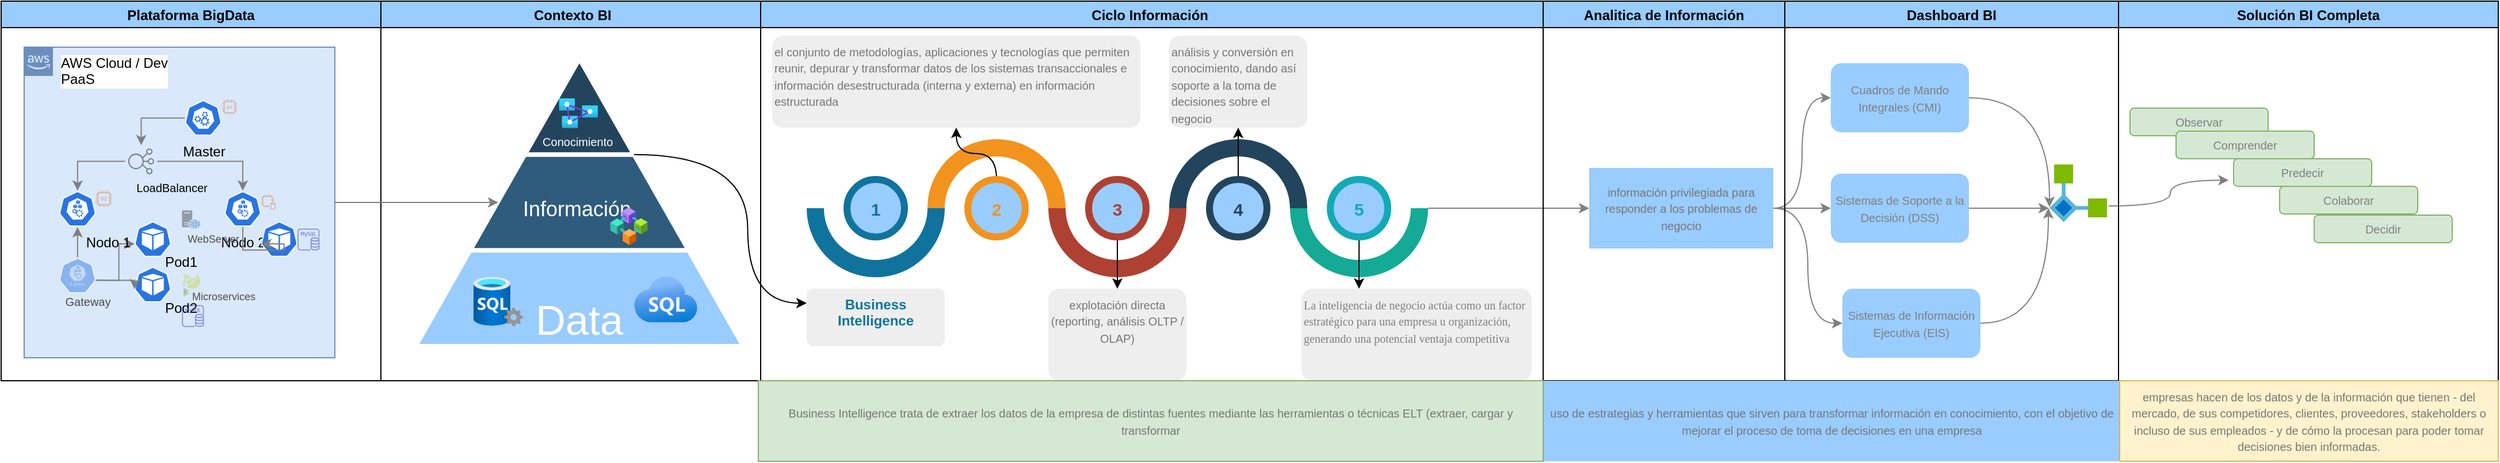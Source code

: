 <mxfile version="14.9.7" type="github">
  <diagram id="idzeipB2ZESW2gfNCK-s" name="Page-1">
    <mxGraphModel dx="2081" dy="564" grid="0" gridSize="10" guides="1" tooltips="1" connect="1" arrows="1" fold="1" page="1" pageScale="1" pageWidth="850" pageHeight="1100" math="0" shadow="0">
      <root>
        <mxCell id="0" />
        <mxCell id="1" parent="0" />
        <mxCell id="_9sOg1S1v-uvskMb3Ub2-10" value="" style="group" vertex="1" connectable="0" parent="1">
          <mxGeometry x="-170" y="620" width="285" height="250" as="geometry" />
        </mxCell>
        <mxCell id="_9sOg1S1v-uvskMb3Ub2-5" value="&lt;br&gt;&lt;br&gt;&lt;br&gt;&lt;br&gt;&lt;br&gt;&lt;br&gt;&lt;br&gt;&lt;br&gt;&lt;br&gt;&lt;br&gt;&lt;br&gt;&lt;br&gt;&lt;br&gt;&lt;br&gt;&lt;br&gt;&lt;br&gt;&lt;br&gt;&lt;font style=&quot;font-size: 36px&quot;&gt;Data&lt;/font&gt;" style="triangle;direction=north;html=1;strokeWidth=4;strokeColor=#ffffff;shadow=0;fontSize=10;fontColor=#FFFFFF;align=center;fontStyle=0;whiteSpace=wrap;spacing=10;fillColor=#99CCFF;" vertex="1" parent="_9sOg1S1v-uvskMb3Ub2-10">
          <mxGeometry width="285" height="250.0" as="geometry" />
        </mxCell>
        <mxCell id="_9sOg1S1v-uvskMb3Ub2-6" value="&lt;br&gt;&lt;br&gt;&lt;br&gt;&lt;br&gt;&lt;br&gt;&lt;br&gt;&lt;br&gt;&lt;br&gt;&lt;font style=&quot;font-size: 18px&quot;&gt;Información&amp;nbsp;&lt;/font&gt;" style="triangle;direction=north;html=1;strokeWidth=4;fillColor=#2F5B7C;strokeColor=#ffffff;shadow=0;fontSize=10;fontColor=#FFFFFF;align=center;fontStyle=0;whiteSpace=wrap;spacing=10;" vertex="1" parent="_9sOg1S1v-uvskMb3Ub2-10">
          <mxGeometry x="47.5" width="190.0" height="166.667" as="geometry" />
        </mxCell>
        <mxCell id="_9sOg1S1v-uvskMb3Ub2-7" value="&lt;br&gt;&lt;br&gt;&lt;br&gt;&lt;br&gt;&lt;br&gt;Conocimiento&amp;nbsp;" style="triangle;direction=north;html=1;strokeWidth=4;fillColor=#23445D;strokeColor=#ffffff;shadow=0;fontSize=10;fontColor=#FFFFFF;align=center;fontStyle=0;whiteSpace=wrap;spacing=10;" vertex="1" parent="_9sOg1S1v-uvskMb3Ub2-10">
          <mxGeometry x="95.0" width="95.0" height="83.333" as="geometry" />
        </mxCell>
        <mxCell id="_9sOg1S1v-uvskMb3Ub2-11" value="" style="aspect=fixed;html=1;points=[];align=center;image;fontSize=12;image=img/lib/azure2/databases/SQL_Server.svg;" vertex="1" parent="_9sOg1S1v-uvskMb3Ub2-10">
          <mxGeometry x="50.472" y="189.655" width="43.103" height="43.103" as="geometry" />
        </mxCell>
        <mxCell id="_9sOg1S1v-uvskMb3Ub2-12" value="" style="aspect=fixed;html=1;points=[];align=center;image;fontSize=12;image=img/lib/azure2/databases/Azure_SQL.svg;" vertex="1" parent="_9sOg1S1v-uvskMb3Ub2-10">
          <mxGeometry x="189.997" y="189.655" width="55.172" height="39.655" as="geometry" />
        </mxCell>
        <mxCell id="_9sOg1S1v-uvskMb3Ub2-13" value="" style="aspect=fixed;html=1;points=[];align=center;image;fontSize=12;image=img/lib/azure2/analytics/Analysis_Services.svg;fillColor=#99CCFF;" vertex="1" parent="_9sOg1S1v-uvskMb3Ub2-10">
          <mxGeometry x="124.688" y="34.483" width="33.948" height="25.862" as="geometry" />
        </mxCell>
        <mxCell id="_9sOg1S1v-uvskMb3Ub2-14" value="" style="aspect=fixed;html=1;points=[];align=center;image;fontSize=12;image=img/lib/azure2/blockchain/Consortium.svg;fillColor=#99CCFF;" vertex="1" parent="_9sOg1S1v-uvskMb3Ub2-10">
          <mxGeometry x="169.219" y="129.31" width="32.759" height="32.759" as="geometry" />
        </mxCell>
        <mxCell id="_9sOg1S1v-uvskMb3Ub2-47" value="" style="verticalLabelPosition=bottom;verticalAlign=top;html=1;shape=mxgraph.basic.partConcEllipse;startAngle=0.25;endAngle=0.75;arcWidth=0.25;fillColor=#10739E;strokeColor=none;" vertex="1" parent="1">
          <mxGeometry x="170" y="690" width="120" height="120" as="geometry" />
        </mxCell>
        <mxCell id="_9sOg1S1v-uvskMb3Ub2-48" value="" style="verticalLabelPosition=bottom;verticalAlign=top;html=1;shape=mxgraph.basic.partConcEllipse;startAngle=0.75;endAngle=0.25;arcWidth=0.25;fillColor=#F2931E;strokeColor=none;" vertex="1" parent="1">
          <mxGeometry x="275" y="690" width="120" height="120" as="geometry" />
        </mxCell>
        <mxCell id="_9sOg1S1v-uvskMb3Ub2-49" value="" style="verticalLabelPosition=bottom;verticalAlign=top;html=1;shape=mxgraph.basic.partConcEllipse;startAngle=0.25;endAngle=0.75;arcWidth=0.25;fillColor=#AE4132;strokeColor=none;" vertex="1" parent="1">
          <mxGeometry x="380" y="690" width="120" height="120" as="geometry" />
        </mxCell>
        <mxCell id="_9sOg1S1v-uvskMb3Ub2-50" value="" style="verticalLabelPosition=bottom;verticalAlign=top;html=1;shape=mxgraph.basic.partConcEllipse;startAngle=0.75;endAngle=0.25;arcWidth=0.25;fillColor=#23445D;strokeColor=none;" vertex="1" parent="1">
          <mxGeometry x="485" y="690" width="120" height="120" as="geometry" />
        </mxCell>
        <mxCell id="_9sOg1S1v-uvskMb3Ub2-83" style="edgeStyle=orthogonalEdgeStyle;curved=1;rounded=0;orthogonalLoop=1;jettySize=auto;html=1;entryX=0;entryY=0.5;entryDx=0;entryDy=0;strokeColor=#808080;" edge="1" parent="1" source="_9sOg1S1v-uvskMb3Ub2-51" target="_9sOg1S1v-uvskMb3Ub2-82">
          <mxGeometry relative="1" as="geometry" />
        </mxCell>
        <mxCell id="_9sOg1S1v-uvskMb3Ub2-51" value="" style="verticalLabelPosition=bottom;verticalAlign=top;html=1;shape=mxgraph.basic.partConcEllipse;startAngle=0.25;endAngle=0.75;arcWidth=0.25;fillColor=#15AA96;strokeColor=none;" vertex="1" parent="1">
          <mxGeometry x="590" y="690" width="120" height="120" as="geometry" />
        </mxCell>
        <mxCell id="_9sOg1S1v-uvskMb3Ub2-52" value="1" style="shape=ellipse;strokeWidth=6;strokeColor=#10739E;fontSize=15;html=0;fontStyle=1;fontColor=#10739E;fillColor=#99CCFF;" vertex="1" parent="1">
          <mxGeometry x="205" y="725" width="50" height="50" as="geometry" />
        </mxCell>
        <mxCell id="_9sOg1S1v-uvskMb3Ub2-62" style="edgeStyle=orthogonalEdgeStyle;rounded=0;orthogonalLoop=1;jettySize=auto;html=1;curved=1;" edge="1" parent="1" source="_9sOg1S1v-uvskMb3Ub2-53" target="_9sOg1S1v-uvskMb3Ub2-58">
          <mxGeometry relative="1" as="geometry" />
        </mxCell>
        <mxCell id="_9sOg1S1v-uvskMb3Ub2-53" value="2" style="shape=ellipse;strokeWidth=6;strokeColor=#F2931E;fontSize=15;html=0;fontStyle=1;fontColor=#F2931E;fillColor=#99CCFF;" vertex="1" parent="1">
          <mxGeometry x="310" y="725" width="50" height="50" as="geometry" />
        </mxCell>
        <mxCell id="_9sOg1S1v-uvskMb3Ub2-64" style="edgeStyle=orthogonalEdgeStyle;rounded=0;orthogonalLoop=1;jettySize=auto;html=1;curved=1;" edge="1" parent="1" source="_9sOg1S1v-uvskMb3Ub2-54" target="_9sOg1S1v-uvskMb3Ub2-59">
          <mxGeometry relative="1" as="geometry" />
        </mxCell>
        <mxCell id="_9sOg1S1v-uvskMb3Ub2-54" value="3" style="shape=ellipse;strokeWidth=6;strokeColor=#AE4132;fontSize=15;html=0;fontStyle=1;fontColor=#AE4132;fillColor=#99CCFF;" vertex="1" parent="1">
          <mxGeometry x="415" y="725" width="50" height="50" as="geometry" />
        </mxCell>
        <mxCell id="_9sOg1S1v-uvskMb3Ub2-63" style="edgeStyle=orthogonalEdgeStyle;rounded=0;orthogonalLoop=1;jettySize=auto;html=1;entryX=0.5;entryY=1;entryDx=0;entryDy=0;" edge="1" parent="1" source="_9sOg1S1v-uvskMb3Ub2-55" target="_9sOg1S1v-uvskMb3Ub2-60">
          <mxGeometry relative="1" as="geometry" />
        </mxCell>
        <mxCell id="_9sOg1S1v-uvskMb3Ub2-55" value="4" style="shape=ellipse;strokeWidth=6;strokeColor=#23445D;fontSize=15;html=0;fontStyle=1;fontColor=#23445D;fillColor=#99CCFF;" vertex="1" parent="1">
          <mxGeometry x="520" y="725" width="50" height="50" as="geometry" />
        </mxCell>
        <mxCell id="_9sOg1S1v-uvskMb3Ub2-65" style="edgeStyle=orthogonalEdgeStyle;rounded=0;orthogonalLoop=1;jettySize=auto;html=1;exitX=0.5;exitY=1;exitDx=0;exitDy=0;entryX=0.25;entryY=0;entryDx=0;entryDy=0;" edge="1" parent="1" source="_9sOg1S1v-uvskMb3Ub2-56" target="_9sOg1S1v-uvskMb3Ub2-61">
          <mxGeometry relative="1" as="geometry" />
        </mxCell>
        <mxCell id="_9sOg1S1v-uvskMb3Ub2-56" value="5" style="shape=ellipse;strokeWidth=6;strokeColor=#12AAB5;fontSize=15;html=0;fontStyle=1;fontColor=#12AAB5;fillColor=#99CCFF;" vertex="1" parent="1">
          <mxGeometry x="625" y="725" width="50" height="50" as="geometry" />
        </mxCell>
        <mxCell id="_9sOg1S1v-uvskMb3Ub2-57" value="&lt;font color=&quot;#10739e&quot;&gt;&lt;b&gt;Business Intelligence&lt;/b&gt;&lt;/font&gt;" style="rounded=1;strokeColor=none;fillColor=#EEEEEE;align=center;arcSize=12;verticalAlign=top;whiteSpace=wrap;html=1;fontSize=12;" vertex="1" parent="1">
          <mxGeometry x="170" y="820" width="120" height="50" as="geometry" />
        </mxCell>
        <mxCell id="_9sOg1S1v-uvskMb3Ub2-58" value="&lt;div&gt;&lt;font color=&quot;#777777&quot; face=&quot;verdana, arial&quot;&gt;&lt;span style=&quot;font-size: 10px&quot;&gt;el conjunto de metodologías, aplicaciones y tecnologías que permiten reunir, depurar y transformar datos de los sistemas transaccionales e información desestructurada (interna y externa) en información estructurada&lt;/span&gt;&lt;/font&gt;&lt;/div&gt;" style="rounded=1;strokeColor=none;fillColor=#EEEEEE;align=left;arcSize=12;verticalAlign=top;whiteSpace=wrap;html=1;fontSize=12;" vertex="1" parent="1">
          <mxGeometry x="140" y="600" width="320" height="80" as="geometry" />
        </mxCell>
        <mxCell id="_9sOg1S1v-uvskMb3Ub2-59" value="&lt;span style=&quot;color: rgb(119 , 119 , 119) ; font-family: &amp;#34;verdana&amp;#34; , &amp;#34;arial&amp;#34; ; text-align: justify&quot;&gt;&lt;font style=&quot;font-size: 10px&quot;&gt;explotación directa (reporting, análisis OLTP / OLAP)&lt;/font&gt;&lt;/span&gt;" style="rounded=1;strokeColor=none;fillColor=#EEEEEE;align=center;arcSize=12;verticalAlign=top;whiteSpace=wrap;html=1;fontSize=12;" vertex="1" parent="1">
          <mxGeometry x="380" y="820" width="120" height="80" as="geometry" />
        </mxCell>
        <mxCell id="_9sOg1S1v-uvskMb3Ub2-60" value="&lt;span style=&quot;color: rgb(119 , 119 , 119) ; font-family: &amp;#34;verdana&amp;#34; , &amp;#34;arial&amp;#34;&quot;&gt;&lt;font style=&quot;font-size: 10px&quot;&gt;análisis y conversión en conocimiento, dando así soporte a la toma de decisiones sobre el negocio&lt;/font&gt;&lt;/span&gt;" style="rounded=1;strokeColor=none;fillColor=#EEEEEE;align=left;arcSize=12;verticalAlign=top;whiteSpace=wrap;html=1;fontSize=12;" vertex="1" parent="1">
          <mxGeometry x="485" y="600" width="120" height="80" as="geometry" />
        </mxCell>
        <mxCell id="_9sOg1S1v-uvskMb3Ub2-61" value="&lt;font color=&quot;#808080&quot; style=&quot;font-size: 10px&quot; face=&quot;Verdana&quot;&gt;La inteligencia de negocio actúa como un factor estratégico para una empresa u organización, generando una potencial ventaja competitiva&lt;/font&gt;" style="rounded=1;strokeColor=none;fillColor=#EEEEEE;align=left;arcSize=12;verticalAlign=top;whiteSpace=wrap;html=1;fontSize=12;" vertex="1" parent="1">
          <mxGeometry x="600" y="820" width="200" height="80" as="geometry" />
        </mxCell>
        <mxCell id="_9sOg1S1v-uvskMb3Ub2-81" style="edgeStyle=orthogonalEdgeStyle;rounded=0;orthogonalLoop=1;jettySize=auto;html=1;entryX=0;entryY=0.25;entryDx=0;entryDy=0;curved=1;" edge="1" parent="1" source="_9sOg1S1v-uvskMb3Ub2-6" target="_9sOg1S1v-uvskMb3Ub2-57">
          <mxGeometry relative="1" as="geometry" />
        </mxCell>
        <mxCell id="_9sOg1S1v-uvskMb3Ub2-85" style="edgeStyle=orthogonalEdgeStyle;curved=1;rounded=0;orthogonalLoop=1;jettySize=auto;html=1;entryX=0;entryY=0.5;entryDx=0;entryDy=0;strokeColor=#808080;" edge="1" parent="1" source="_9sOg1S1v-uvskMb3Ub2-82" target="_9sOg1S1v-uvskMb3Ub2-84">
          <mxGeometry relative="1" as="geometry" />
        </mxCell>
        <mxCell id="_9sOg1S1v-uvskMb3Ub2-88" style="edgeStyle=orthogonalEdgeStyle;curved=1;rounded=0;orthogonalLoop=1;jettySize=auto;html=1;entryX=0;entryY=0.5;entryDx=0;entryDy=0;strokeColor=#808080;" edge="1" parent="1" source="_9sOg1S1v-uvskMb3Ub2-82" target="_9sOg1S1v-uvskMb3Ub2-86">
          <mxGeometry relative="1" as="geometry" />
        </mxCell>
        <mxCell id="_9sOg1S1v-uvskMb3Ub2-89" style="edgeStyle=orthogonalEdgeStyle;curved=1;rounded=0;orthogonalLoop=1;jettySize=auto;html=1;entryX=0;entryY=0.5;entryDx=0;entryDy=0;strokeColor=#808080;" edge="1" parent="1" source="_9sOg1S1v-uvskMb3Ub2-82" target="_9sOg1S1v-uvskMb3Ub2-87">
          <mxGeometry relative="1" as="geometry" />
        </mxCell>
        <mxCell id="_9sOg1S1v-uvskMb3Ub2-82" value="&lt;div&gt;&lt;span style=&quot;color: rgb(119 , 119 , 119) ; font-family: &amp;#34;verdana&amp;#34; , &amp;#34;arial&amp;#34;&quot;&gt;&lt;font style=&quot;font-size: 10px&quot;&gt;información privilegiada para responder a los problemas de negocio&lt;/font&gt;&lt;/span&gt;&lt;/div&gt;" style="rounded=0;whiteSpace=wrap;html=1;fillColor=#99CCFF;strokeColor=none;align=center;" vertex="1" parent="1">
          <mxGeometry x="850" y="715" width="160" height="70" as="geometry" />
        </mxCell>
        <mxCell id="_9sOg1S1v-uvskMb3Ub2-91" style="edgeStyle=orthogonalEdgeStyle;curved=1;rounded=0;orthogonalLoop=1;jettySize=auto;html=1;strokeColor=#808080;" edge="1" parent="1" source="_9sOg1S1v-uvskMb3Ub2-84">
          <mxGeometry relative="1" as="geometry">
            <mxPoint x="1250" y="749" as="targetPoint" />
          </mxGeometry>
        </mxCell>
        <mxCell id="_9sOg1S1v-uvskMb3Ub2-84" value="&lt;font color=&quot;#808080&quot;&gt;&lt;span style=&quot;font-size: 10px&quot;&gt;Cuadros de Mando Integrales (CMI)&lt;/span&gt;&lt;/font&gt;" style="rounded=1;whiteSpace=wrap;html=1;fillColor=#99CCFF;strokeColor=none;" vertex="1" parent="1">
          <mxGeometry x="1060" y="624" width="120" height="60" as="geometry" />
        </mxCell>
        <mxCell id="_9sOg1S1v-uvskMb3Ub2-93" style="edgeStyle=orthogonalEdgeStyle;curved=1;rounded=0;orthogonalLoop=1;jettySize=auto;html=1;strokeColor=#808080;entryX=-0.01;entryY=0.76;entryDx=0;entryDy=0;entryPerimeter=0;" edge="1" parent="1" source="_9sOg1S1v-uvskMb3Ub2-86" target="_9sOg1S1v-uvskMb3Ub2-100">
          <mxGeometry relative="1" as="geometry">
            <mxPoint x="1240" y="750" as="targetPoint" />
          </mxGeometry>
        </mxCell>
        <mxCell id="_9sOg1S1v-uvskMb3Ub2-86" value="&lt;font color=&quot;#808080&quot;&gt;&lt;span style=&quot;font-size: 10px&quot;&gt;Sistemas de Soporte a la Decisión (DSS)&lt;/span&gt;&lt;/font&gt;" style="rounded=1;whiteSpace=wrap;html=1;fillColor=#99CCFF;strokeColor=none;" vertex="1" parent="1">
          <mxGeometry x="1060" y="720" width="120" height="60" as="geometry" />
        </mxCell>
        <mxCell id="_9sOg1S1v-uvskMb3Ub2-92" style="edgeStyle=orthogonalEdgeStyle;curved=1;rounded=0;orthogonalLoop=1;jettySize=auto;html=1;strokeColor=#808080;" edge="1" parent="1" source="_9sOg1S1v-uvskMb3Ub2-87">
          <mxGeometry relative="1" as="geometry">
            <mxPoint x="1249" y="750" as="targetPoint" />
          </mxGeometry>
        </mxCell>
        <mxCell id="_9sOg1S1v-uvskMb3Ub2-87" value="&lt;font color=&quot;#808080&quot;&gt;&lt;span style=&quot;font-size: 10px&quot;&gt;Sistemas de Información Ejecutiva (EIS)&lt;/span&gt;&lt;/font&gt;" style="rounded=1;whiteSpace=wrap;html=1;fillColor=#99CCFF;strokeColor=none;" vertex="1" parent="1">
          <mxGeometry x="1070" y="820" width="120" height="60" as="geometry" />
        </mxCell>
        <mxCell id="_9sOg1S1v-uvskMb3Ub2-99" style="edgeStyle=orthogonalEdgeStyle;curved=1;rounded=0;orthogonalLoop=1;jettySize=auto;html=1;entryX=-0.036;entryY=0.778;entryDx=0;entryDy=0;entryPerimeter=0;strokeColor=#808080;exitX=1.03;exitY=0.72;exitDx=0;exitDy=0;exitPerimeter=0;" edge="1" parent="1" source="_9sOg1S1v-uvskMb3Ub2-100" target="_9sOg1S1v-uvskMb3Ub2-96">
          <mxGeometry relative="1" as="geometry">
            <mxPoint x="1315" y="745" as="sourcePoint" />
          </mxGeometry>
        </mxCell>
        <mxCell id="_9sOg1S1v-uvskMb3Ub2-94" value="&lt;font color=&quot;#808080&quot;&gt;&lt;span style=&quot;font-size: 10px&quot;&gt;Observar&lt;/span&gt;&lt;/font&gt;" style="rounded=1;whiteSpace=wrap;html=1;fillColor=#d5e8d4;strokeColor=#82b366;" vertex="1" parent="1">
          <mxGeometry x="1320" y="663" width="120" height="24" as="geometry" />
        </mxCell>
        <mxCell id="_9sOg1S1v-uvskMb3Ub2-95" value="&lt;font color=&quot;#808080&quot;&gt;&lt;span style=&quot;font-size: 10px&quot;&gt;Comprender&lt;/span&gt;&lt;/font&gt;" style="rounded=1;whiteSpace=wrap;html=1;fillColor=#d5e8d4;strokeColor=#82b366;" vertex="1" parent="1">
          <mxGeometry x="1360" y="683" width="120" height="24" as="geometry" />
        </mxCell>
        <mxCell id="_9sOg1S1v-uvskMb3Ub2-96" value="&lt;font color=&quot;#808080&quot;&gt;&lt;span style=&quot;font-size: 10px&quot;&gt;Predecir&lt;/span&gt;&lt;/font&gt;" style="rounded=1;whiteSpace=wrap;html=1;fillColor=#d5e8d4;strokeColor=#82b366;" vertex="1" parent="1">
          <mxGeometry x="1410" y="707" width="120" height="24" as="geometry" />
        </mxCell>
        <mxCell id="_9sOg1S1v-uvskMb3Ub2-97" value="&lt;font color=&quot;#808080&quot;&gt;&lt;span style=&quot;font-size: 10px&quot;&gt;Colaborar&lt;/span&gt;&lt;/font&gt;" style="rounded=1;whiteSpace=wrap;html=1;fillColor=#d5e8d4;strokeColor=#82b366;" vertex="1" parent="1">
          <mxGeometry x="1450" y="731" width="120" height="24" as="geometry" />
        </mxCell>
        <mxCell id="_9sOg1S1v-uvskMb3Ub2-98" value="&lt;font color=&quot;#808080&quot;&gt;&lt;span style=&quot;font-size: 10px&quot;&gt;Decidir&lt;/span&gt;&lt;/font&gt;" style="rounded=1;whiteSpace=wrap;html=1;fillColor=#d5e8d4;strokeColor=#82b366;" vertex="1" parent="1">
          <mxGeometry x="1480" y="756" width="120" height="24" as="geometry" />
        </mxCell>
        <mxCell id="_9sOg1S1v-uvskMb3Ub2-100" value="" style="aspect=fixed;html=1;points=[];align=center;image;fontSize=12;image=img/lib/mscae/Logic_Apps_Custom_Connector.svg;fillColor=#99CCFF;" vertex="1" parent="1">
          <mxGeometry x="1250" y="712" width="50" height="50" as="geometry" />
        </mxCell>
        <mxCell id="_9sOg1S1v-uvskMb3Ub2-102" value="Solución BI Completa" style="swimlane;fillColor=#99CCFF;" vertex="1" parent="1">
          <mxGeometry x="1310" y="570" width="330" height="330" as="geometry" />
        </mxCell>
        <mxCell id="_9sOg1S1v-uvskMb3Ub2-103" value="Dashboard BI" style="swimlane;fillColor=#99CCFF;" vertex="1" parent="1">
          <mxGeometry x="1020" y="570" width="290" height="330" as="geometry" />
        </mxCell>
        <mxCell id="_9sOg1S1v-uvskMb3Ub2-104" value="Analitica de Información" style="swimlane;fillColor=#99CCFF;" vertex="1" parent="1">
          <mxGeometry x="810" y="570" width="210" height="330" as="geometry" />
        </mxCell>
        <mxCell id="_9sOg1S1v-uvskMb3Ub2-105" value="Ciclo Información " style="swimlane;fillColor=#99CCFF;" vertex="1" parent="1">
          <mxGeometry x="130" y="570" width="680" height="330" as="geometry" />
        </mxCell>
        <mxCell id="_9sOg1S1v-uvskMb3Ub2-106" value=" Contexto BI" style="swimlane;fillColor=#99CCFF;" vertex="1" parent="1">
          <mxGeometry x="-200" y="570" width="330" height="330" as="geometry" />
        </mxCell>
        <mxCell id="_9sOg1S1v-uvskMb3Ub2-138" value="" style="group" vertex="1" connectable="0" parent="1">
          <mxGeometry x="-510" y="610" width="270" height="270" as="geometry" />
        </mxCell>
        <mxCell id="_9sOg1S1v-uvskMb3Ub2-108" value="AWS Cloud / Dev&lt;br&gt;PaaS" style="points=[[0,0],[0.25,0],[0.5,0],[0.75,0],[1,0],[1,0.25],[1,0.5],[1,0.75],[1,1],[0.75,1],[0.5,1],[0.25,1],[0,1],[0,0.75],[0,0.5],[0,0.25]];outlineConnect=0;html=1;whiteSpace=wrap;fontSize=12;fontStyle=0;shape=mxgraph.aws4.group;grIcon=mxgraph.aws4.group_aws_cloud_alt;strokeColor=#6c8ebf;fillColor=#dae8fc;verticalAlign=top;align=left;spacingLeft=30;dashed=0;labelBackgroundColor=#ffffff;" vertex="1" parent="_9sOg1S1v-uvskMb3Ub2-138">
          <mxGeometry width="270" height="270" as="geometry" />
        </mxCell>
        <mxCell id="_9sOg1S1v-uvskMb3Ub2-109" value="" style="html=1;dashed=0;whitespace=wrap;fillColor=#2875E2;strokeColor=#ffffff;points=[[0.005,0.63,0],[0.1,0.2,0],[0.9,0.2,0],[0.5,0,0],[0.995,0.63,0],[0.72,0.99,0],[0.5,1,0],[0.28,0.99,0]];shape=mxgraph.kubernetes.icon;prIcon=pod" vertex="1" parent="_9sOg1S1v-uvskMb3Ub2-138">
          <mxGeometry x="95.929" y="190.646" width="31.765" height="31.61" as="geometry" />
        </mxCell>
        <mxCell id="_9sOg1S1v-uvskMb3Ub2-110" value="" style="html=1;dashed=0;whitespace=wrap;fillColor=#2875E2;strokeColor=#ffffff;points=[[0.005,0.63,0],[0.1,0.2,0],[0.9,0.2,0],[0.5,0,0],[0.995,0.63,0],[0.72,0.99,0],[0.5,1,0],[0.28,0.99,0]];shape=mxgraph.kubernetes.icon;prIcon=pod" vertex="1" parent="_9sOg1S1v-uvskMb3Ub2-138">
          <mxGeometry x="95.929" y="151.134" width="31.765" height="31.61" as="geometry" />
        </mxCell>
        <mxCell id="_9sOg1S1v-uvskMb3Ub2-111" style="edgeStyle=orthogonalEdgeStyle;rounded=0;orthogonalLoop=1;jettySize=auto;html=1;entryX=0.005;entryY=0.63;entryDx=0;entryDy=0;entryPerimeter=0;strokeColor=#808080;exitX=0.995;exitY=0.63;exitDx=0;exitDy=0;exitPerimeter=0;" edge="1" parent="_9sOg1S1v-uvskMb3Ub2-138" source="_9sOg1S1v-uvskMb3Ub2-135" target="_9sOg1S1v-uvskMb3Ub2-110">
          <mxGeometry relative="1" as="geometry" />
        </mxCell>
        <mxCell id="_9sOg1S1v-uvskMb3Ub2-112" style="edgeStyle=orthogonalEdgeStyle;rounded=0;orthogonalLoop=1;jettySize=auto;html=1;entryX=0.005;entryY=0.63;entryDx=0;entryDy=0;entryPerimeter=0;strokeColor=#808080;exitX=0.995;exitY=0.63;exitDx=0;exitDy=0;exitPerimeter=0;" edge="1" parent="_9sOg1S1v-uvskMb3Ub2-138" source="_9sOg1S1v-uvskMb3Ub2-135" target="_9sOg1S1v-uvskMb3Ub2-109">
          <mxGeometry relative="1" as="geometry" />
        </mxCell>
        <mxCell id="_9sOg1S1v-uvskMb3Ub2-113" value="&lt;br&gt;&lt;br&gt;&lt;br&gt;&lt;br&gt;&amp;nbsp; &amp;nbsp; &amp;nbsp; &amp;nbsp; &amp;nbsp; &amp;nbsp; &amp;nbsp; &amp;nbsp; Nodo 1" style="html=1;dashed=0;whitespace=wrap;fillColor=#2875E2;strokeColor=#ffffff;points=[[0.005,0.63,0],[0.1,0.2,0],[0.9,0.2,0],[0.5,0,0],[0.995,0.63,0],[0.72,0.99,0],[0.5,1,0],[0.28,0.99,0]];shape=mxgraph.kubernetes.icon;prIcon=node" vertex="1" parent="_9sOg1S1v-uvskMb3Ub2-138">
          <mxGeometry x="30.494" y="124.793" width="31.765" height="31.61" as="geometry" />
        </mxCell>
        <mxCell id="_9sOg1S1v-uvskMb3Ub2-115" value="&lt;br&gt;&lt;br&gt;&lt;br&gt;&lt;br&gt;Master" style="html=1;dashed=0;whitespace=wrap;fillColor=#2875E2;strokeColor=#ffffff;points=[[0.005,0.63,0],[0.1,0.2,0],[0.9,0.2,0],[0.5,0,0],[0.995,0.63,0],[0.72,0.99,0],[0.5,1,0],[0.28,0.99,0]];shape=mxgraph.kubernetes.icon;prIcon=master;align=center;" vertex="1" parent="_9sOg1S1v-uvskMb3Ub2-138">
          <mxGeometry x="139.765" y="45.768" width="31.765" height="31.61" as="geometry" />
        </mxCell>
        <mxCell id="_9sOg1S1v-uvskMb3Ub2-117" value="&lt;br&gt;&lt;br&gt;&lt;br&gt;&lt;br&gt;Nodo 2" style="html=1;dashed=0;whitespace=wrap;fillColor=#2875E2;strokeColor=#ffffff;points=[[0.005,0.63,0],[0.1,0.2,0],[0.9,0.2,0],[0.5,0,0],[0.995,0.63,0],[0.72,0.99,0],[0.5,1,0],[0.28,0.99,0]];shape=mxgraph.kubernetes.icon;prIcon=node" vertex="1" parent="_9sOg1S1v-uvskMb3Ub2-138">
          <mxGeometry x="174.071" y="124.793" width="31.765" height="31.61" as="geometry" />
        </mxCell>
        <mxCell id="_9sOg1S1v-uvskMb3Ub2-118" value="" style="outlineConnect=0;fontColor=#232F3E;gradientColor=none;fillColor=#D86613;strokeColor=none;dashed=0;verticalLabelPosition=bottom;verticalAlign=top;align=center;html=1;fontSize=12;fontStyle=0;aspect=fixed;pointerEvents=1;shape=mxgraph.aws4.db_on_instance2;opacity=50;" vertex="1" parent="_9sOg1S1v-uvskMb3Ub2-138">
          <mxGeometry x="205.835" y="128.415" width="12.706" height="12.706" as="geometry" />
        </mxCell>
        <mxCell id="_9sOg1S1v-uvskMb3Ub2-119" value="" style="outlineConnect=0;fontColor=#232F3E;gradientColor=none;fillColor=#D86613;strokeColor=none;dashed=0;verticalLabelPosition=bottom;verticalAlign=top;align=center;html=1;fontSize=12;fontStyle=0;aspect=fixed;pointerEvents=1;shape=mxgraph.aws4.d2_instance;opacity=50;" vertex="1" parent="_9sOg1S1v-uvskMb3Ub2-138">
          <mxGeometry x="62.259" y="124.793" width="13.976" height="13.976" as="geometry" />
        </mxCell>
        <mxCell id="_9sOg1S1v-uvskMb3Ub2-120" style="edgeStyle=orthogonalEdgeStyle;rounded=0;orthogonalLoop=1;jettySize=auto;html=1;entryX=0.5;entryY=0;entryDx=0;entryDy=0;entryPerimeter=0;strokeColor=#808080;" edge="1" parent="_9sOg1S1v-uvskMb3Ub2-138" source="_9sOg1S1v-uvskMb3Ub2-122" target="_9sOg1S1v-uvskMb3Ub2-113">
          <mxGeometry relative="1" as="geometry" />
        </mxCell>
        <mxCell id="_9sOg1S1v-uvskMb3Ub2-121" style="edgeStyle=orthogonalEdgeStyle;rounded=0;orthogonalLoop=1;jettySize=auto;html=1;entryX=0.5;entryY=0;entryDx=0;entryDy=0;entryPerimeter=0;strokeColor=#808080;" edge="1" parent="_9sOg1S1v-uvskMb3Ub2-138" source="_9sOg1S1v-uvskMb3Ub2-122" target="_9sOg1S1v-uvskMb3Ub2-117">
          <mxGeometry relative="1" as="geometry" />
        </mxCell>
        <mxCell id="_9sOg1S1v-uvskMb3Ub2-122" value="" style="outlineConnect=0;fontColor=#232F3E;gradientDirection=north;dashed=0;verticalLabelPosition=bottom;verticalAlign=top;align=center;html=1;fontSize=12;fontStyle=0;aspect=fixed;shape=mxgraph.aws4.resourceIcon;resIcon=mxgraph.aws4.elastic_load_balancing;opacity=50;fillColor=none;" vertex="1" parent="_9sOg1S1v-uvskMb3Ub2-138">
          <mxGeometry x="87.671" y="85.28" width="27.953" height="27.953" as="geometry" />
        </mxCell>
        <mxCell id="_9sOg1S1v-uvskMb3Ub2-114" style="edgeStyle=orthogonalEdgeStyle;rounded=0;orthogonalLoop=1;jettySize=auto;html=1;strokeColor=#808080;" edge="1" parent="_9sOg1S1v-uvskMb3Ub2-138" source="_9sOg1S1v-uvskMb3Ub2-115" target="_9sOg1S1v-uvskMb3Ub2-122">
          <mxGeometry relative="1" as="geometry" />
        </mxCell>
        <mxCell id="_9sOg1S1v-uvskMb3Ub2-123" value="Pod1" style="text;html=1;resizable=0;autosize=1;align=center;verticalAlign=middle;points=[];fillColor=none;strokeColor=none;rounded=0;opacity=50;" vertex="1" parent="_9sOg1S1v-uvskMb3Ub2-138">
          <mxGeometry x="115.624" y="177.476" width="40" height="20" as="geometry" />
        </mxCell>
        <mxCell id="_9sOg1S1v-uvskMb3Ub2-124" value="Pod2" style="text;html=1;resizable=0;autosize=1;align=center;verticalAlign=middle;points=[];fillColor=none;strokeColor=none;rounded=0;opacity=50;" vertex="1" parent="_9sOg1S1v-uvskMb3Ub2-138">
          <mxGeometry x="115.624" y="216.988" width="40" height="20" as="geometry" />
        </mxCell>
        <mxCell id="_9sOg1S1v-uvskMb3Ub2-125" value="&lt;font style=&quot;font-size: 10px&quot;&gt;LoadBalancer&lt;/font&gt;" style="text;html=1;resizable=0;autosize=1;align=center;verticalAlign=middle;points=[];fillColor=none;strokeColor=none;rounded=0;opacity=50;" vertex="1" parent="_9sOg1S1v-uvskMb3Ub2-138">
          <mxGeometry x="87.671" y="111.622" width="80" height="20" as="geometry" />
        </mxCell>
        <mxCell id="_9sOg1S1v-uvskMb3Ub2-126" value="" style="html=1;dashed=0;whitespace=wrap;fillColor=#2875E2;strokeColor=#ffffff;points=[[0.005,0.63,0],[0.1,0.2,0],[0.9,0.2,0],[0.5,0,0],[0.995,0.63,0],[0.72,0.99,0],[0.5,1,0],[0.28,0.99,0]];shape=mxgraph.kubernetes.icon;prIcon=pod" vertex="1" parent="_9sOg1S1v-uvskMb3Ub2-138">
          <mxGeometry x="205.835" y="151.134" width="31.765" height="31.61" as="geometry" />
        </mxCell>
        <mxCell id="_9sOg1S1v-uvskMb3Ub2-116" style="edgeStyle=orthogonalEdgeStyle;rounded=0;orthogonalLoop=1;jettySize=auto;html=1;entryX=0.005;entryY=0.63;entryDx=0;entryDy=0;entryPerimeter=0;strokeColor=#808080;" edge="1" parent="_9sOg1S1v-uvskMb3Ub2-138" source="_9sOg1S1v-uvskMb3Ub2-117" target="_9sOg1S1v-uvskMb3Ub2-126">
          <mxGeometry relative="1" as="geometry" />
        </mxCell>
        <mxCell id="_9sOg1S1v-uvskMb3Ub2-127" value="" style="outlineConnect=0;fontColor=#232F3E;gradientColor=none;fillColor=#3334B9;strokeColor=none;dashed=0;verticalLabelPosition=bottom;verticalAlign=top;align=center;html=1;fontSize=12;fontStyle=0;aspect=fixed;pointerEvents=1;shape=mxgraph.aws4.rds_mysql_instance;opacity=50;" vertex="1" parent="_9sOg1S1v-uvskMb3Ub2-138">
          <mxGeometry x="237.6" y="157.72" width="19.059" height="19.059" as="geometry" />
        </mxCell>
        <mxCell id="_9sOg1S1v-uvskMb3Ub2-128" value="" style="dashed=0;outlineConnect=0;html=1;align=center;labelPosition=center;verticalLabelPosition=bottom;verticalAlign=top;shape=mxgraph.weblogos.freshbump;fillColor=#C2D952;strokeColor=none;opacity=50;" vertex="1" parent="_9sOg1S1v-uvskMb3Ub2-138">
          <mxGeometry x="137.16" y="196.573" width="15.946" height="13.829" as="geometry" />
        </mxCell>
        <mxCell id="_9sOg1S1v-uvskMb3Ub2-129" value="" style="outlineConnect=0;fontColor=#232F3E;gradientColor=none;fillColor=#3334B9;strokeColor=none;dashed=0;verticalLabelPosition=bottom;verticalAlign=top;align=center;html=1;fontSize=12;fontStyle=0;aspect=fixed;pointerEvents=1;shape=mxgraph.aws4.rds_mysql_instance;opacity=50;" vertex="1" parent="_9sOg1S1v-uvskMb3Ub2-138">
          <mxGeometry x="137.16" y="224.232" width="19.059" height="19.059" as="geometry" />
        </mxCell>
        <mxCell id="_9sOg1S1v-uvskMb3Ub2-130" value="" style="dashed=0;outlineConnect=0;html=1;align=center;labelPosition=center;verticalLabelPosition=bottom;verticalAlign=top;shape=mxgraph.weblogos.blogmarks;strokeColor=#000000;fillColor=none;gradientColor=none;opacity=50;" vertex="1" parent="_9sOg1S1v-uvskMb3Ub2-138">
          <mxGeometry x="138.494" y="209.085" width="5.082" height="7.902" as="geometry" />
        </mxCell>
        <mxCell id="_9sOg1S1v-uvskMb3Ub2-131" value="&lt;font style=&quot;font-size: 9px&quot; color=&quot;#4d4d4d&quot;&gt;Microservices&lt;/font&gt;" style="text;html=1;resizable=0;autosize=1;align=center;verticalAlign=middle;points=[];fillColor=none;strokeColor=none;rounded=0;opacity=50;" vertex="1" parent="_9sOg1S1v-uvskMb3Ub2-138">
          <mxGeometry x="138.494" y="206.451" width="70" height="20" as="geometry" />
        </mxCell>
        <mxCell id="_9sOg1S1v-uvskMb3Ub2-132" value="" style="pointerEvents=1;shadow=0;dashed=0;html=1;strokeColor=none;fillColor=#505050;labelPosition=center;verticalLabelPosition=bottom;verticalAlign=top;outlineConnect=0;align=center;shape=mxgraph.office.servers.web_server_blue;opacity=50;" vertex="1" parent="_9sOg1S1v-uvskMb3Ub2-138">
          <mxGeometry x="137.16" y="141.915" width="15.882" height="15.805" as="geometry" />
        </mxCell>
        <mxCell id="_9sOg1S1v-uvskMb3Ub2-133" value="&lt;font style=&quot;font-size: 9px&quot; color=&quot;#4d4d4d&quot;&gt;WebServer&lt;/font&gt;" style="text;html=1;resizable=0;autosize=1;align=center;verticalAlign=middle;points=[];fillColor=none;strokeColor=none;rounded=0;opacity=50;" vertex="1" parent="_9sOg1S1v-uvskMb3Ub2-138">
          <mxGeometry x="134.047" y="156.402" width="60" height="20" as="geometry" />
        </mxCell>
        <mxCell id="_9sOg1S1v-uvskMb3Ub2-134" style="edgeStyle=orthogonalEdgeStyle;rounded=0;orthogonalLoop=1;jettySize=auto;html=1;entryX=0.5;entryY=1;entryDx=0;entryDy=0;entryPerimeter=0;strokeColor=#808080;" edge="1" parent="_9sOg1S1v-uvskMb3Ub2-138" source="_9sOg1S1v-uvskMb3Ub2-135" target="_9sOg1S1v-uvskMb3Ub2-113">
          <mxGeometry relative="1" as="geometry" />
        </mxCell>
        <mxCell id="_9sOg1S1v-uvskMb3Ub2-135" value="" style="html=1;dashed=0;whitespace=wrap;fillColor=#2875E2;strokeColor=#ffffff;points=[[0.005,0.63,0],[0.1,0.2,0],[0.9,0.2,0],[0.5,0,0],[0.995,0.63,0],[0.72,0.99,0],[0.5,1,0],[0.28,0.99,0]];shape=mxgraph.kubernetes.icon;prIcon=k_proxy;opacity=50;" vertex="1" parent="_9sOg1S1v-uvskMb3Ub2-138">
          <mxGeometry x="30.494" y="182.744" width="31.765" height="31.61" as="geometry" />
        </mxCell>
        <mxCell id="_9sOg1S1v-uvskMb3Ub2-136" value="&lt;font color=&quot;#4d4d4d&quot; size=&quot;1&quot;&gt;Gateway&lt;/font&gt;" style="text;html=1;resizable=0;autosize=1;align=center;verticalAlign=middle;points=[];fillColor=none;strokeColor=none;rounded=0;opacity=50;" vertex="1" parent="_9sOg1S1v-uvskMb3Ub2-138">
          <mxGeometry x="30.494" y="211.061" width="50" height="20" as="geometry" />
        </mxCell>
        <mxCell id="_9sOg1S1v-uvskMb3Ub2-137" value="" style="outlineConnect=0;fontColor=#232F3E;gradientColor=none;fillColor=#D86613;strokeColor=none;dashed=0;verticalLabelPosition=bottom;verticalAlign=top;align=center;html=1;fontSize=12;fontStyle=0;aspect=fixed;pointerEvents=1;shape=mxgraph.aws4.d2_instance;opacity=50;" vertex="1" parent="_9sOg1S1v-uvskMb3Ub2-138">
          <mxGeometry x="172.165" y="45.768" width="12.706" height="12.706" as="geometry" />
        </mxCell>
        <mxCell id="_9sOg1S1v-uvskMb3Ub2-140" value="Plataforma BigData" style="swimlane;fillColor=#99CCFF;" vertex="1" parent="1">
          <mxGeometry x="-530" y="570" width="330" height="330" as="geometry" />
        </mxCell>
        <mxCell id="_9sOg1S1v-uvskMb3Ub2-141" style="edgeStyle=orthogonalEdgeStyle;curved=1;rounded=0;orthogonalLoop=1;jettySize=auto;html=1;entryX=0.25;entryY=0.129;entryDx=0;entryDy=0;entryPerimeter=0;strokeColor=#808080;" edge="1" parent="1" source="_9sOg1S1v-uvskMb3Ub2-108" target="_9sOg1S1v-uvskMb3Ub2-6">
          <mxGeometry relative="1" as="geometry" />
        </mxCell>
        <mxCell id="_9sOg1S1v-uvskMb3Ub2-142" value="&lt;font color=&quot;#777777&quot; face=&quot;verdana, arial&quot;&gt;&lt;span style=&quot;font-size: 10px&quot;&gt;uso de estrategias y herramientas que sirven para transformar información en conocimiento, con el objetivo de mejorar el proceso de toma de decisiones en una empresa&lt;/span&gt;&lt;/font&gt;" style="rounded=0;whiteSpace=wrap;html=1;fillColor=#99CCFF;strokeColor=none;align=center;" vertex="1" parent="1">
          <mxGeometry x="810" y="900" width="502" height="70" as="geometry" />
        </mxCell>
        <mxCell id="_9sOg1S1v-uvskMb3Ub2-143" value="&lt;font color=&quot;#777777&quot; face=&quot;verdana, arial&quot;&gt;&lt;span style=&quot;font-size: 10px&quot;&gt;empresas hacen de los datos y de la información que tienen - del mercado, de sus competidores, clientes, proveedores, stakeholders o incluso de sus empleados - y de cómo la procesan para poder tomar decisiones bien informadas.&lt;/span&gt;&lt;/font&gt;" style="rounded=0;whiteSpace=wrap;html=1;fillColor=#fff2cc;strokeColor=#d6b656;align=center;" vertex="1" parent="1">
          <mxGeometry x="1311" y="900" width="329" height="70" as="geometry" />
        </mxCell>
        <mxCell id="_9sOg1S1v-uvskMb3Ub2-144" value="&lt;font color=&quot;#777777&quot; face=&quot;verdana, arial&quot;&gt;&lt;span style=&quot;font-size: 10px&quot;&gt;Business Intelligence trata de extraer los datos de la empresa de distintas fuentes mediante las herramientas o técnicas ELT (extraer, cargar y transformar&lt;/span&gt;&lt;/font&gt;" style="rounded=0;whiteSpace=wrap;html=1;fillColor=#d5e8d4;strokeColor=#82b366;align=center;" vertex="1" parent="1">
          <mxGeometry x="128" y="900" width="682" height="70" as="geometry" />
        </mxCell>
      </root>
    </mxGraphModel>
  </diagram>
</mxfile>
